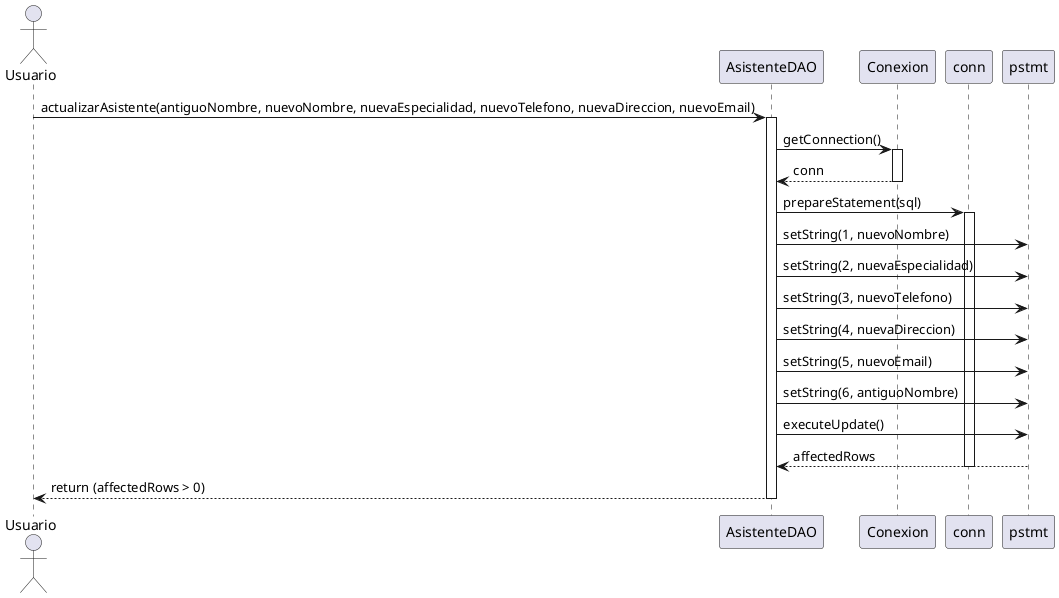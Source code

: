 @startuml
actor Usuario
Usuario -> AsistenteDAO: actualizarAsistente(antiguoNombre, nuevoNombre, nuevaEspecialidad, nuevoTelefono, nuevaDireccion, nuevoEmail)
activate AsistenteDAO
AsistenteDAO -> Conexion: getConnection()
activate Conexion
Conexion --> AsistenteDAO: conn
deactivate Conexion
AsistenteDAO -> conn: prepareStatement(sql)
activate conn
AsistenteDAO -> pstmt: setString(1, nuevoNombre)
AsistenteDAO -> pstmt: setString(2, nuevaEspecialidad)
AsistenteDAO -> pstmt: setString(3, nuevoTelefono)
AsistenteDAO -> pstmt: setString(4, nuevaDireccion)
AsistenteDAO -> pstmt: setString(5, nuevoEmail)
AsistenteDAO -> pstmt: setString(6, antiguoNombre)
AsistenteDAO -> pstmt: executeUpdate()
pstmt --> AsistenteDAO: affectedRows
deactivate conn
AsistenteDAO --> Usuario: return (affectedRows > 0)
deactivate AsistenteDAO
@enduml
